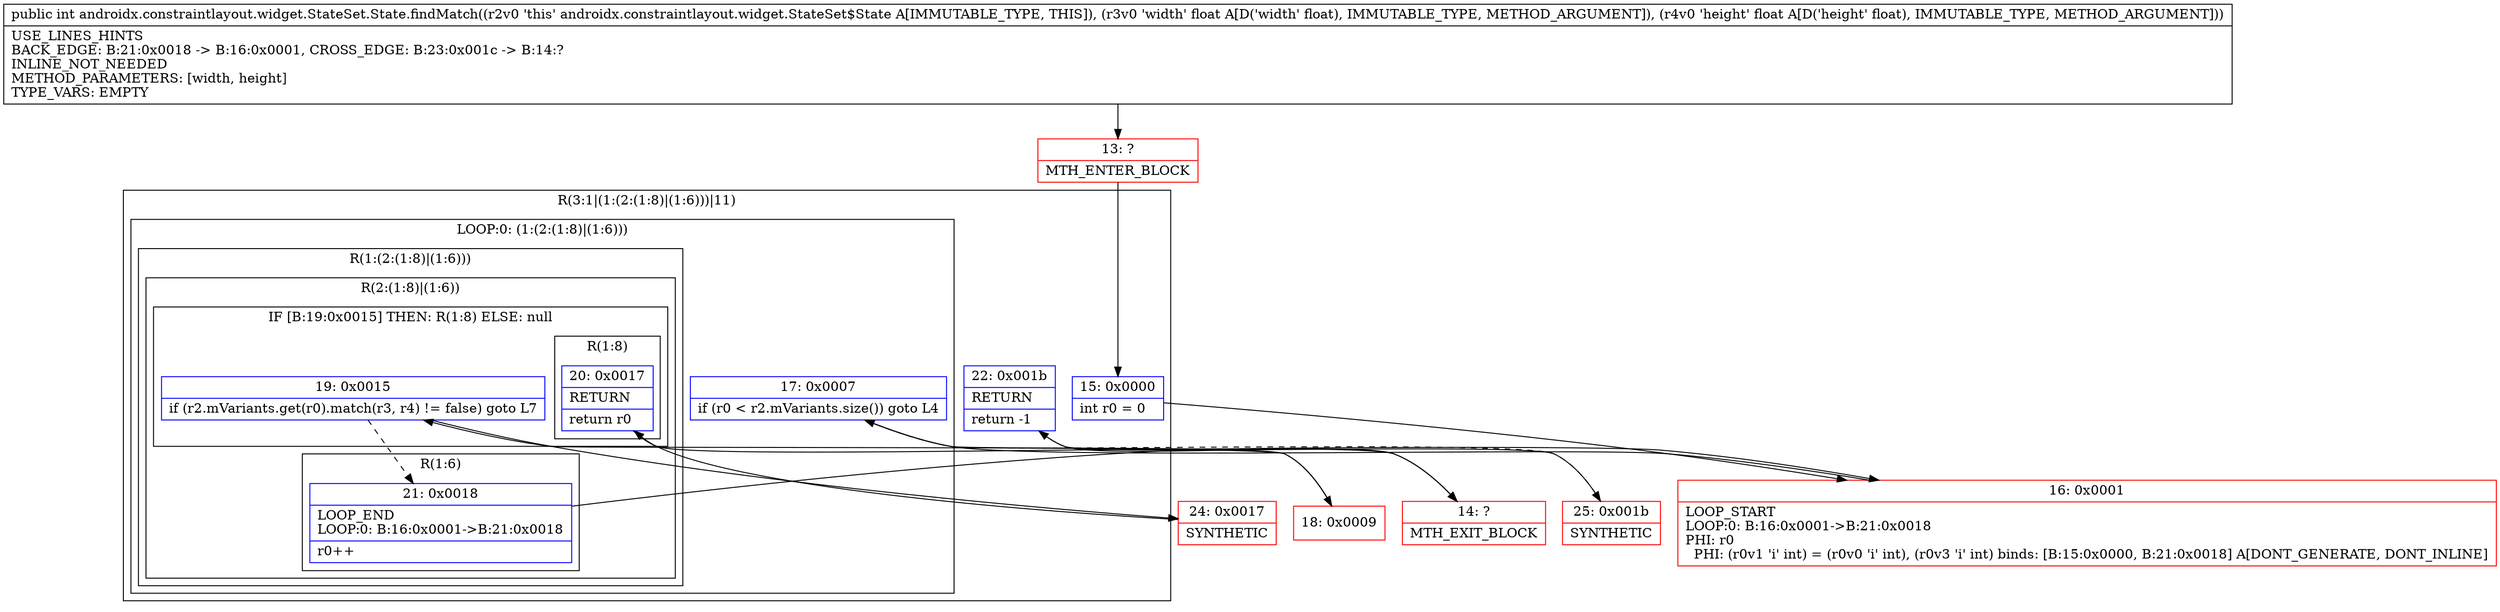 digraph "CFG forandroidx.constraintlayout.widget.StateSet.State.findMatch(FF)I" {
subgraph cluster_Region_1343090538 {
label = "R(3:1|(1:(2:(1:8)|(1:6)))|11)";
node [shape=record,color=blue];
Node_15 [shape=record,label="{15\:\ 0x0000|int r0 = 0\l}"];
subgraph cluster_LoopRegion_855229803 {
label = "LOOP:0: (1:(2:(1:8)|(1:6)))";
node [shape=record,color=blue];
Node_17 [shape=record,label="{17\:\ 0x0007|if (r0 \< r2.mVariants.size()) goto L4\l}"];
subgraph cluster_Region_383685761 {
label = "R(1:(2:(1:8)|(1:6)))";
node [shape=record,color=blue];
subgraph cluster_Region_1423487496 {
label = "R(2:(1:8)|(1:6))";
node [shape=record,color=blue];
subgraph cluster_IfRegion_1452195450 {
label = "IF [B:19:0x0015] THEN: R(1:8) ELSE: null";
node [shape=record,color=blue];
Node_19 [shape=record,label="{19\:\ 0x0015|if (r2.mVariants.get(r0).match(r3, r4) != false) goto L7\l}"];
subgraph cluster_Region_1774681470 {
label = "R(1:8)";
node [shape=record,color=blue];
Node_20 [shape=record,label="{20\:\ 0x0017|RETURN\l|return r0\l}"];
}
}
subgraph cluster_Region_2025243897 {
label = "R(1:6)";
node [shape=record,color=blue];
Node_21 [shape=record,label="{21\:\ 0x0018|LOOP_END\lLOOP:0: B:16:0x0001\-\>B:21:0x0018\l|r0++\l}"];
}
}
}
}
Node_22 [shape=record,label="{22\:\ 0x001b|RETURN\l|return \-1\l}"];
}
Node_13 [shape=record,color=red,label="{13\:\ ?|MTH_ENTER_BLOCK\l}"];
Node_16 [shape=record,color=red,label="{16\:\ 0x0001|LOOP_START\lLOOP:0: B:16:0x0001\-\>B:21:0x0018\lPHI: r0 \l  PHI: (r0v1 'i' int) = (r0v0 'i' int), (r0v3 'i' int) binds: [B:15:0x0000, B:21:0x0018] A[DONT_GENERATE, DONT_INLINE]\l}"];
Node_18 [shape=record,color=red,label="{18\:\ 0x0009}"];
Node_24 [shape=record,color=red,label="{24\:\ 0x0017|SYNTHETIC\l}"];
Node_14 [shape=record,color=red,label="{14\:\ ?|MTH_EXIT_BLOCK\l}"];
Node_25 [shape=record,color=red,label="{25\:\ 0x001b|SYNTHETIC\l}"];
MethodNode[shape=record,label="{public int androidx.constraintlayout.widget.StateSet.State.findMatch((r2v0 'this' androidx.constraintlayout.widget.StateSet$State A[IMMUTABLE_TYPE, THIS]), (r3v0 'width' float A[D('width' float), IMMUTABLE_TYPE, METHOD_ARGUMENT]), (r4v0 'height' float A[D('height' float), IMMUTABLE_TYPE, METHOD_ARGUMENT]))  | USE_LINES_HINTS\lBACK_EDGE: B:21:0x0018 \-\> B:16:0x0001, CROSS_EDGE: B:23:0x001c \-\> B:14:?\lINLINE_NOT_NEEDED\lMETHOD_PARAMETERS: [width, height]\lTYPE_VARS: EMPTY\l}"];
MethodNode -> Node_13;Node_15 -> Node_16;
Node_17 -> Node_18;
Node_17 -> Node_25[style=dashed];
Node_19 -> Node_21[style=dashed];
Node_19 -> Node_24;
Node_20 -> Node_14;
Node_21 -> Node_16;
Node_22 -> Node_14;
Node_13 -> Node_15;
Node_16 -> Node_17;
Node_18 -> Node_19;
Node_24 -> Node_20;
Node_25 -> Node_22;
}

